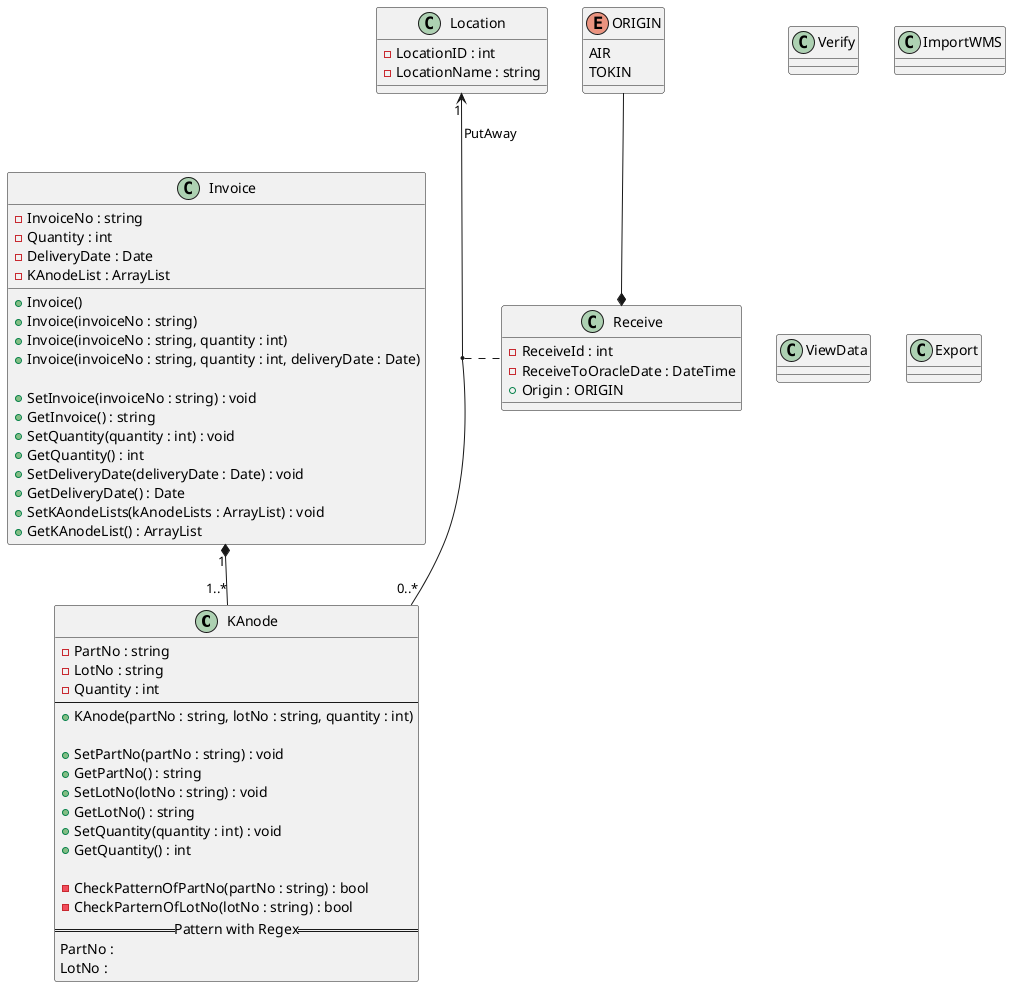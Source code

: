 @startuml Class

class KAnode{
    -PartNo : string
    -LotNo : string
    -Quantity : int
    --
    +KAnode(partNo : string, lotNo : string, quantity : int)

    +SetPartNo(partNo : string) : void
    +GetPartNo() : string
    +SetLotNo(lotNo : string) : void
    +GetLotNo() : string
    +SetQuantity(quantity : int) : void
    +GetQuantity() : int

    -CheckPatternOfPartNo(partNo : string) : bool
    -CheckParternOfLotNo(lotNo : string) : bool
    ==Pattern with Regex==
    PartNo :
    LotNo :
}

class Invoice{
    -InvoiceNo : string
    -Quantity : int
    -DeliveryDate : Date
    -KAnodeList : ArrayList

    +Invoice()
    +Invoice(invoiceNo : string)
    +Invoice(invoiceNo : string, quantity : int)
    +Invoice(invoiceNo : string, quantity : int, deliveryDate : Date)

    +SetInvoice(invoiceNo : string) : void
    +GetInvoice() : string
    +SetQuantity(quantity : int) : void
    +GetQuantity() : int
    +SetDeliveryDate(deliveryDate : Date) : void
    +GetDeliveryDate() : Date
    +SetKAondeLists(kAnodeLists : ArrayList) : void
    +GetKAnodeList() : ArrayList
}
Invoice "1" *-- "1..*" KAnode

class Location{
    -LocationID : int
    -LocationName : string
}
Location "1" <-- "0..*" KAnode : PutAway

enum ORIGIN{
    AIR
    TOKIN
}
class Receive{
    -ReceiveId : int
    -ReceiveToOracleDate : DateTime
    +Origin : ORIGIN

    
}
'ENUM of Receive'
ORIGIN --* Receive
'Association of Receive'
(KAnode, Location) .. Receive

class Verify

class ImportWMS

class ViewData

class Export



@enduml